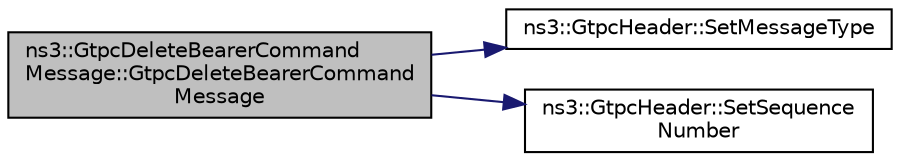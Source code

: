 digraph "ns3::GtpcDeleteBearerCommandMessage::GtpcDeleteBearerCommandMessage"
{
 // LATEX_PDF_SIZE
  edge [fontname="Helvetica",fontsize="10",labelfontname="Helvetica",labelfontsize="10"];
  node [fontname="Helvetica",fontsize="10",shape=record];
  rankdir="LR";
  Node1 [label="ns3::GtpcDeleteBearerCommand\lMessage::GtpcDeleteBearerCommand\lMessage",height=0.2,width=0.4,color="black", fillcolor="grey75", style="filled", fontcolor="black",tooltip=" "];
  Node1 -> Node2 [color="midnightblue",fontsize="10",style="solid",fontname="Helvetica"];
  Node2 [label="ns3::GtpcHeader::SetMessageType",height=0.2,width=0.4,color="black", fillcolor="white", style="filled",URL="$classns3_1_1_gtpc_header.html#a379d52455457f440b7d0d484b381e287",tooltip="Set message type."];
  Node1 -> Node3 [color="midnightblue",fontsize="10",style="solid",fontname="Helvetica"];
  Node3 [label="ns3::GtpcHeader::SetSequence\lNumber",height=0.2,width=0.4,color="black", fillcolor="white", style="filled",URL="$classns3_1_1_gtpc_header.html#a8e06cc7d333562c96242084197482e90",tooltip="Set sequence number."];
}
